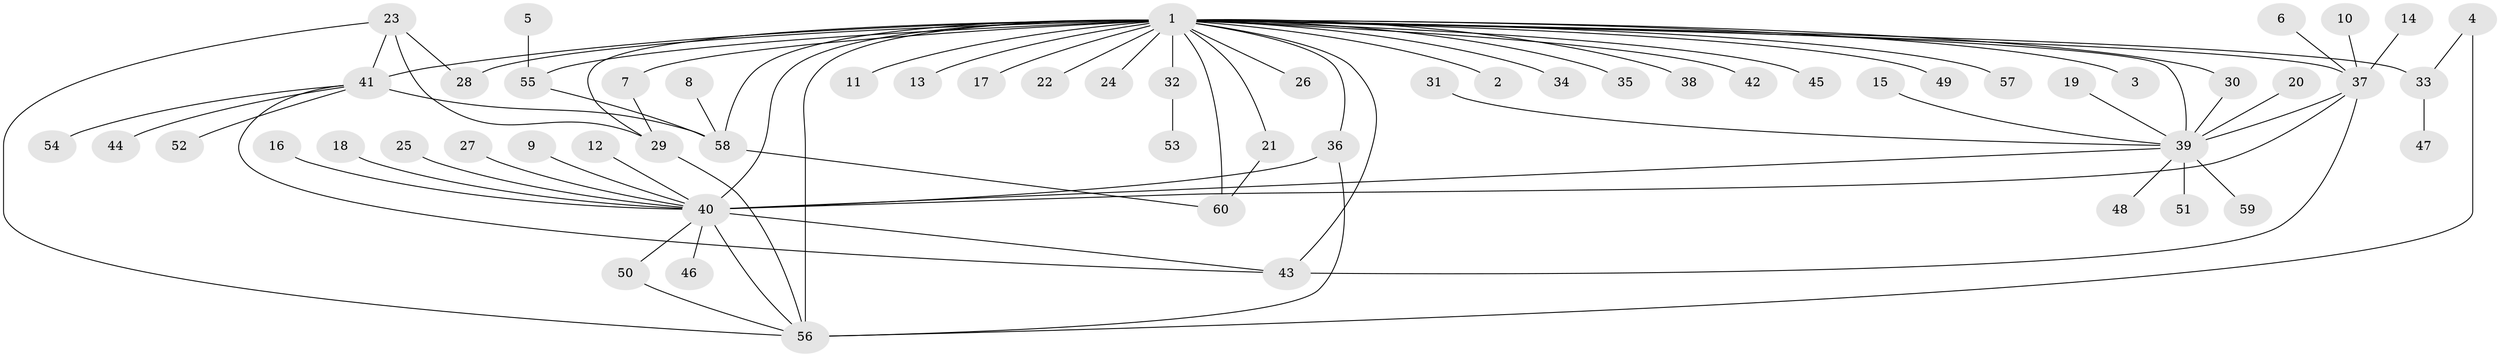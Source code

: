 // original degree distribution, {37: 0.008403361344537815, 14: 0.008403361344537815, 5: 0.01680672268907563, 1: 0.5042016806722689, 8: 0.025210084033613446, 6: 0.01680672268907563, 20: 0.008403361344537815, 3: 0.13445378151260504, 9: 0.008403361344537815, 2: 0.2184873949579832, 4: 0.04201680672268908, 12: 0.008403361344537815}
// Generated by graph-tools (version 1.1) at 2025/26/03/09/25 03:26:06]
// undirected, 60 vertices, 80 edges
graph export_dot {
graph [start="1"]
  node [color=gray90,style=filled];
  1;
  2;
  3;
  4;
  5;
  6;
  7;
  8;
  9;
  10;
  11;
  12;
  13;
  14;
  15;
  16;
  17;
  18;
  19;
  20;
  21;
  22;
  23;
  24;
  25;
  26;
  27;
  28;
  29;
  30;
  31;
  32;
  33;
  34;
  35;
  36;
  37;
  38;
  39;
  40;
  41;
  42;
  43;
  44;
  45;
  46;
  47;
  48;
  49;
  50;
  51;
  52;
  53;
  54;
  55;
  56;
  57;
  58;
  59;
  60;
  1 -- 2 [weight=1.0];
  1 -- 3 [weight=1.0];
  1 -- 7 [weight=1.0];
  1 -- 11 [weight=1.0];
  1 -- 13 [weight=1.0];
  1 -- 17 [weight=1.0];
  1 -- 21 [weight=1.0];
  1 -- 22 [weight=1.0];
  1 -- 24 [weight=1.0];
  1 -- 26 [weight=2.0];
  1 -- 28 [weight=2.0];
  1 -- 29 [weight=2.0];
  1 -- 30 [weight=1.0];
  1 -- 32 [weight=2.0];
  1 -- 33 [weight=1.0];
  1 -- 34 [weight=1.0];
  1 -- 35 [weight=1.0];
  1 -- 36 [weight=1.0];
  1 -- 37 [weight=2.0];
  1 -- 38 [weight=1.0];
  1 -- 39 [weight=2.0];
  1 -- 40 [weight=2.0];
  1 -- 41 [weight=3.0];
  1 -- 42 [weight=1.0];
  1 -- 43 [weight=3.0];
  1 -- 45 [weight=1.0];
  1 -- 49 [weight=1.0];
  1 -- 55 [weight=2.0];
  1 -- 56 [weight=3.0];
  1 -- 57 [weight=1.0];
  1 -- 58 [weight=2.0];
  1 -- 60 [weight=1.0];
  4 -- 33 [weight=1.0];
  4 -- 56 [weight=1.0];
  5 -- 55 [weight=1.0];
  6 -- 37 [weight=1.0];
  7 -- 29 [weight=1.0];
  8 -- 58 [weight=1.0];
  9 -- 40 [weight=1.0];
  10 -- 37 [weight=1.0];
  12 -- 40 [weight=1.0];
  14 -- 37 [weight=1.0];
  15 -- 39 [weight=1.0];
  16 -- 40 [weight=1.0];
  18 -- 40 [weight=1.0];
  19 -- 39 [weight=1.0];
  20 -- 39 [weight=1.0];
  21 -- 60 [weight=1.0];
  23 -- 28 [weight=1.0];
  23 -- 29 [weight=1.0];
  23 -- 41 [weight=1.0];
  23 -- 56 [weight=1.0];
  25 -- 40 [weight=1.0];
  27 -- 40 [weight=1.0];
  29 -- 56 [weight=1.0];
  30 -- 39 [weight=1.0];
  31 -- 39 [weight=1.0];
  32 -- 53 [weight=1.0];
  33 -- 47 [weight=1.0];
  36 -- 40 [weight=1.0];
  36 -- 56 [weight=1.0];
  37 -- 39 [weight=1.0];
  37 -- 40 [weight=1.0];
  37 -- 43 [weight=1.0];
  39 -- 40 [weight=1.0];
  39 -- 48 [weight=1.0];
  39 -- 51 [weight=1.0];
  39 -- 59 [weight=1.0];
  40 -- 43 [weight=2.0];
  40 -- 46 [weight=1.0];
  40 -- 50 [weight=1.0];
  40 -- 56 [weight=1.0];
  41 -- 43 [weight=1.0];
  41 -- 44 [weight=1.0];
  41 -- 52 [weight=1.0];
  41 -- 54 [weight=1.0];
  41 -- 58 [weight=1.0];
  50 -- 56 [weight=1.0];
  55 -- 58 [weight=1.0];
  58 -- 60 [weight=1.0];
}
